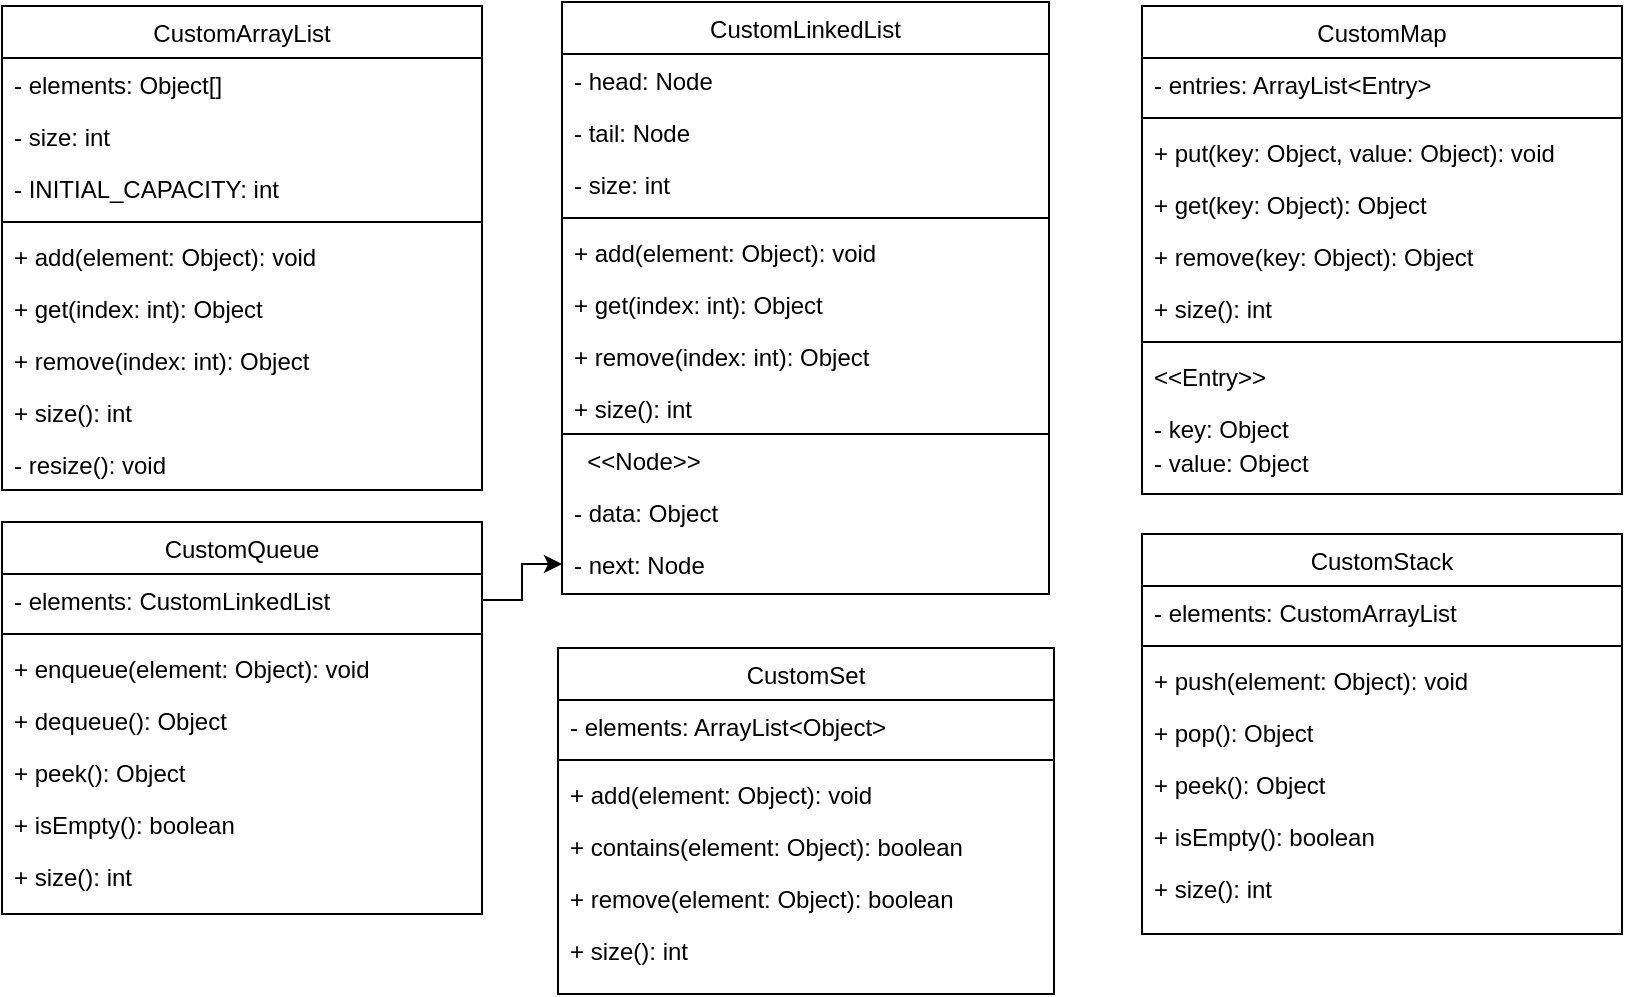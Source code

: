<mxfile version="24.7.8">
  <diagram id="C5RBs43oDa-KdzZeNtuy" name="Page-1">
    <mxGraphModel dx="743" dy="717" grid="1" gridSize="10" guides="1" tooltips="1" connect="1" arrows="1" fold="1" page="1" pageScale="1" pageWidth="827" pageHeight="1169" math="0" shadow="0">
      <root>
        <mxCell id="WIyWlLk6GJQsqaUBKTNV-0" />
        <mxCell id="WIyWlLk6GJQsqaUBKTNV-1" parent="WIyWlLk6GJQsqaUBKTNV-0" />
        <mxCell id="NdfGQ0tNjj9KZ_fZnTuH-19" value="CustomArrayList" style="swimlane;fontStyle=0;align=center;verticalAlign=top;childLayout=stackLayout;horizontal=1;startSize=26;horizontalStack=0;resizeParent=1;resizeLast=0;collapsible=1;marginBottom=0;rounded=0;shadow=0;strokeWidth=1;" vertex="1" parent="WIyWlLk6GJQsqaUBKTNV-1">
          <mxGeometry x="10" y="16" width="240" height="242" as="geometry">
            <mxRectangle x="550" y="140" width="160" height="26" as="alternateBounds" />
          </mxGeometry>
        </mxCell>
        <mxCell id="NdfGQ0tNjj9KZ_fZnTuH-20" value="- elements: Object[]" style="text;align=left;verticalAlign=top;spacingLeft=4;spacingRight=4;overflow=hidden;rotatable=0;points=[[0,0.5],[1,0.5]];portConstraint=eastwest;" vertex="1" parent="NdfGQ0tNjj9KZ_fZnTuH-19">
          <mxGeometry y="26" width="240" height="26" as="geometry" />
        </mxCell>
        <mxCell id="NdfGQ0tNjj9KZ_fZnTuH-21" value="- size: int" style="text;align=left;verticalAlign=top;spacingLeft=4;spacingRight=4;overflow=hidden;rotatable=0;points=[[0,0.5],[1,0.5]];portConstraint=eastwest;rounded=0;shadow=0;html=0;" vertex="1" parent="NdfGQ0tNjj9KZ_fZnTuH-19">
          <mxGeometry y="52" width="240" height="26" as="geometry" />
        </mxCell>
        <mxCell id="NdfGQ0tNjj9KZ_fZnTuH-22" value="- INITIAL_CAPACITY: int" style="text;align=left;verticalAlign=top;spacingLeft=4;spacingRight=4;overflow=hidden;rotatable=0;points=[[0,0.5],[1,0.5]];portConstraint=eastwest;rounded=0;shadow=0;html=0;" vertex="1" parent="NdfGQ0tNjj9KZ_fZnTuH-19">
          <mxGeometry y="78" width="240" height="26" as="geometry" />
        </mxCell>
        <mxCell id="NdfGQ0tNjj9KZ_fZnTuH-25" value="" style="line;html=1;strokeWidth=1;align=left;verticalAlign=middle;spacingTop=-1;spacingLeft=3;spacingRight=3;rotatable=0;labelPosition=right;points=[];portConstraint=eastwest;" vertex="1" parent="NdfGQ0tNjj9KZ_fZnTuH-19">
          <mxGeometry y="104" width="240" height="8" as="geometry" />
        </mxCell>
        <mxCell id="NdfGQ0tNjj9KZ_fZnTuH-26" value="+ add(element: Object): void" style="text;align=left;verticalAlign=top;spacingLeft=4;spacingRight=4;overflow=hidden;rotatable=0;points=[[0,0.5],[1,0.5]];portConstraint=eastwest;" vertex="1" parent="NdfGQ0tNjj9KZ_fZnTuH-19">
          <mxGeometry y="112" width="240" height="26" as="geometry" />
        </mxCell>
        <mxCell id="NdfGQ0tNjj9KZ_fZnTuH-27" value="+ get(index: int): Object" style="text;align=left;verticalAlign=top;spacingLeft=4;spacingRight=4;overflow=hidden;rotatable=0;points=[[0,0.5],[1,0.5]];portConstraint=eastwest;" vertex="1" parent="NdfGQ0tNjj9KZ_fZnTuH-19">
          <mxGeometry y="138" width="240" height="26" as="geometry" />
        </mxCell>
        <mxCell id="NdfGQ0tNjj9KZ_fZnTuH-74" value="+ remove(index: int): Object" style="text;align=left;verticalAlign=top;spacingLeft=4;spacingRight=4;overflow=hidden;rotatable=0;points=[[0,0.5],[1,0.5]];portConstraint=eastwest;" vertex="1" parent="NdfGQ0tNjj9KZ_fZnTuH-19">
          <mxGeometry y="164" width="240" height="26" as="geometry" />
        </mxCell>
        <mxCell id="NdfGQ0tNjj9KZ_fZnTuH-73" value="+ size(): int" style="text;align=left;verticalAlign=top;spacingLeft=4;spacingRight=4;overflow=hidden;rotatable=0;points=[[0,0.5],[1,0.5]];portConstraint=eastwest;" vertex="1" parent="NdfGQ0tNjj9KZ_fZnTuH-19">
          <mxGeometry y="190" width="240" height="26" as="geometry" />
        </mxCell>
        <mxCell id="NdfGQ0tNjj9KZ_fZnTuH-75" value="- resize(): void" style="text;align=left;verticalAlign=top;spacingLeft=4;spacingRight=4;overflow=hidden;rotatable=0;points=[[0,0.5],[1,0.5]];portConstraint=eastwest;" vertex="1" parent="NdfGQ0tNjj9KZ_fZnTuH-19">
          <mxGeometry y="216" width="240" height="26" as="geometry" />
        </mxCell>
        <mxCell id="NdfGQ0tNjj9KZ_fZnTuH-28" value="CustomLinkedList" style="swimlane;fontStyle=0;align=center;verticalAlign=top;childLayout=stackLayout;horizontal=1;startSize=26;horizontalStack=0;resizeParent=1;resizeLast=0;collapsible=1;marginBottom=0;rounded=0;shadow=0;strokeWidth=1;" vertex="1" parent="WIyWlLk6GJQsqaUBKTNV-1">
          <mxGeometry x="290" y="14" width="243.5" height="296" as="geometry">
            <mxRectangle x="550" y="140" width="160" height="26" as="alternateBounds" />
          </mxGeometry>
        </mxCell>
        <mxCell id="NdfGQ0tNjj9KZ_fZnTuH-29" value="- head: Node" style="text;align=left;verticalAlign=top;spacingLeft=4;spacingRight=4;overflow=hidden;rotatable=0;points=[[0,0.5],[1,0.5]];portConstraint=eastwest;" vertex="1" parent="NdfGQ0tNjj9KZ_fZnTuH-28">
          <mxGeometry y="26" width="243.5" height="26" as="geometry" />
        </mxCell>
        <mxCell id="NdfGQ0tNjj9KZ_fZnTuH-30" value="- tail: Node" style="text;align=left;verticalAlign=top;spacingLeft=4;spacingRight=4;overflow=hidden;rotatable=0;points=[[0,0.5],[1,0.5]];portConstraint=eastwest;rounded=0;shadow=0;html=0;" vertex="1" parent="NdfGQ0tNjj9KZ_fZnTuH-28">
          <mxGeometry y="52" width="243.5" height="26" as="geometry" />
        </mxCell>
        <mxCell id="NdfGQ0tNjj9KZ_fZnTuH-31" value="- size: int" style="text;align=left;verticalAlign=top;spacingLeft=4;spacingRight=4;overflow=hidden;rotatable=0;points=[[0,0.5],[1,0.5]];portConstraint=eastwest;rounded=0;shadow=0;html=0;" vertex="1" parent="NdfGQ0tNjj9KZ_fZnTuH-28">
          <mxGeometry y="78" width="243.5" height="26" as="geometry" />
        </mxCell>
        <mxCell id="NdfGQ0tNjj9KZ_fZnTuH-34" value="" style="line;html=1;strokeWidth=1;align=left;verticalAlign=middle;spacingTop=-1;spacingLeft=3;spacingRight=3;rotatable=0;labelPosition=right;points=[];portConstraint=eastwest;" vertex="1" parent="NdfGQ0tNjj9KZ_fZnTuH-28">
          <mxGeometry y="104" width="243.5" height="8" as="geometry" />
        </mxCell>
        <mxCell id="NdfGQ0tNjj9KZ_fZnTuH-35" value="+ add(element: Object): void" style="text;align=left;verticalAlign=top;spacingLeft=4;spacingRight=4;overflow=hidden;rotatable=0;points=[[0,0.5],[1,0.5]];portConstraint=eastwest;" vertex="1" parent="NdfGQ0tNjj9KZ_fZnTuH-28">
          <mxGeometry y="112" width="243.5" height="26" as="geometry" />
        </mxCell>
        <mxCell id="NdfGQ0tNjj9KZ_fZnTuH-36" value="+ get(index: int): Object" style="text;align=left;verticalAlign=top;spacingLeft=4;spacingRight=4;overflow=hidden;rotatable=0;points=[[0,0.5],[1,0.5]];portConstraint=eastwest;" vertex="1" parent="NdfGQ0tNjj9KZ_fZnTuH-28">
          <mxGeometry y="138" width="243.5" height="26" as="geometry" />
        </mxCell>
        <mxCell id="NdfGQ0tNjj9KZ_fZnTuH-80" value="+ remove(index: int): Object" style="text;align=left;verticalAlign=top;spacingLeft=4;spacingRight=4;overflow=hidden;rotatable=0;points=[[0,0.5],[1,0.5]];portConstraint=eastwest;" vertex="1" parent="NdfGQ0tNjj9KZ_fZnTuH-28">
          <mxGeometry y="164" width="243.5" height="26" as="geometry" />
        </mxCell>
        <mxCell id="NdfGQ0tNjj9KZ_fZnTuH-78" value="+ size(): int" style="text;align=left;verticalAlign=top;spacingLeft=4;spacingRight=4;overflow=hidden;rotatable=0;points=[[0,0.5],[1,0.5]];portConstraint=eastwest;" vertex="1" parent="NdfGQ0tNjj9KZ_fZnTuH-28">
          <mxGeometry y="190" width="243.5" height="26" as="geometry" />
        </mxCell>
        <mxCell id="NdfGQ0tNjj9KZ_fZnTuH-77" value="  &lt;&lt;Node&gt;&gt;" style="text;align=left;verticalAlign=top;spacingLeft=4;spacingRight=4;overflow=hidden;rotatable=0;points=[[0,0.5],[1,0.5]];portConstraint=eastwest;" vertex="1" parent="NdfGQ0tNjj9KZ_fZnTuH-28">
          <mxGeometry y="216" width="243.5" height="26" as="geometry" />
        </mxCell>
        <mxCell id="NdfGQ0tNjj9KZ_fZnTuH-76" value="- data: Object" style="text;align=left;verticalAlign=top;spacingLeft=4;spacingRight=4;overflow=hidden;rotatable=0;points=[[0,0.5],[1,0.5]];portConstraint=eastwest;" vertex="1" parent="NdfGQ0tNjj9KZ_fZnTuH-28">
          <mxGeometry y="242" width="243.5" height="26" as="geometry" />
        </mxCell>
        <mxCell id="NdfGQ0tNjj9KZ_fZnTuH-79" value="- next: Node" style="text;align=left;verticalAlign=top;spacingLeft=4;spacingRight=4;overflow=hidden;rotatable=0;points=[[0,0.5],[1,0.5]];portConstraint=eastwest;" vertex="1" parent="NdfGQ0tNjj9KZ_fZnTuH-28">
          <mxGeometry y="268" width="243.5" height="26" as="geometry" />
        </mxCell>
        <mxCell id="NdfGQ0tNjj9KZ_fZnTuH-37" value="CustomMap" style="swimlane;fontStyle=0;align=center;verticalAlign=top;childLayout=stackLayout;horizontal=1;startSize=26;horizontalStack=0;resizeParent=1;resizeLast=0;collapsible=1;marginBottom=0;rounded=0;shadow=0;strokeWidth=1;" vertex="1" parent="WIyWlLk6GJQsqaUBKTNV-1">
          <mxGeometry x="580" y="16" width="240" height="244" as="geometry">
            <mxRectangle x="550" y="140" width="160" height="26" as="alternateBounds" />
          </mxGeometry>
        </mxCell>
        <mxCell id="NdfGQ0tNjj9KZ_fZnTuH-38" value="- entries: ArrayList&lt;Entry&gt;" style="text;align=left;verticalAlign=top;spacingLeft=4;spacingRight=4;overflow=hidden;rotatable=0;points=[[0,0.5],[1,0.5]];portConstraint=eastwest;" vertex="1" parent="NdfGQ0tNjj9KZ_fZnTuH-37">
          <mxGeometry y="26" width="240" height="26" as="geometry" />
        </mxCell>
        <mxCell id="NdfGQ0tNjj9KZ_fZnTuH-83" value="" style="line;html=1;strokeWidth=1;align=left;verticalAlign=middle;spacingTop=-1;spacingLeft=3;spacingRight=3;rotatable=0;labelPosition=right;points=[];portConstraint=eastwest;" vertex="1" parent="NdfGQ0tNjj9KZ_fZnTuH-37">
          <mxGeometry y="52" width="240" height="8" as="geometry" />
        </mxCell>
        <mxCell id="NdfGQ0tNjj9KZ_fZnTuH-39" value="+ put(key: Object, value: Object): void" style="text;align=left;verticalAlign=top;spacingLeft=4;spacingRight=4;overflow=hidden;rotatable=0;points=[[0,0.5],[1,0.5]];portConstraint=eastwest;rounded=0;shadow=0;html=0;" vertex="1" parent="NdfGQ0tNjj9KZ_fZnTuH-37">
          <mxGeometry y="60" width="240" height="26" as="geometry" />
        </mxCell>
        <mxCell id="NdfGQ0tNjj9KZ_fZnTuH-40" value="+ get(key: Object): Object" style="text;align=left;verticalAlign=top;spacingLeft=4;spacingRight=4;overflow=hidden;rotatable=0;points=[[0,0.5],[1,0.5]];portConstraint=eastwest;rounded=0;shadow=0;html=0;" vertex="1" parent="NdfGQ0tNjj9KZ_fZnTuH-37">
          <mxGeometry y="86" width="240" height="26" as="geometry" />
        </mxCell>
        <mxCell id="NdfGQ0tNjj9KZ_fZnTuH-41" value="+ remove(key: Object): Object" style="text;align=left;verticalAlign=top;spacingLeft=4;spacingRight=4;overflow=hidden;rotatable=0;points=[[0,0.5],[1,0.5]];portConstraint=eastwest;rounded=0;shadow=0;html=0;" vertex="1" parent="NdfGQ0tNjj9KZ_fZnTuH-37">
          <mxGeometry y="112" width="240" height="26" as="geometry" />
        </mxCell>
        <mxCell id="NdfGQ0tNjj9KZ_fZnTuH-42" value="+ size(): int" style="text;align=left;verticalAlign=top;spacingLeft=4;spacingRight=4;overflow=hidden;rotatable=0;points=[[0,0.5],[1,0.5]];portConstraint=eastwest;rounded=0;shadow=0;html=0;" vertex="1" parent="NdfGQ0tNjj9KZ_fZnTuH-37">
          <mxGeometry y="138" width="240" height="26" as="geometry" />
        </mxCell>
        <mxCell id="NdfGQ0tNjj9KZ_fZnTuH-43" value="" style="line;html=1;strokeWidth=1;align=left;verticalAlign=middle;spacingTop=-1;spacingLeft=3;spacingRight=3;rotatable=0;labelPosition=right;points=[];portConstraint=eastwest;" vertex="1" parent="NdfGQ0tNjj9KZ_fZnTuH-37">
          <mxGeometry y="164" width="240" height="8" as="geometry" />
        </mxCell>
        <mxCell id="NdfGQ0tNjj9KZ_fZnTuH-44" value="&lt;&lt;Entry&gt;&gt; " style="text;align=left;verticalAlign=top;spacingLeft=4;spacingRight=4;overflow=hidden;rotatable=0;points=[[0,0.5],[1,0.5]];portConstraint=eastwest;" vertex="1" parent="NdfGQ0tNjj9KZ_fZnTuH-37">
          <mxGeometry y="172" width="240" height="26" as="geometry" />
        </mxCell>
        <mxCell id="NdfGQ0tNjj9KZ_fZnTuH-45" value="- key: Object" style="text;align=left;verticalAlign=top;spacingLeft=4;spacingRight=4;overflow=hidden;rotatable=0;points=[[0,0.5],[1,0.5]];portConstraint=eastwest;" vertex="1" parent="NdfGQ0tNjj9KZ_fZnTuH-37">
          <mxGeometry y="198" width="240" height="26" as="geometry" />
        </mxCell>
        <mxCell id="NdfGQ0tNjj9KZ_fZnTuH-46" value="CustomQueue" style="swimlane;fontStyle=0;align=center;verticalAlign=top;childLayout=stackLayout;horizontal=1;startSize=26;horizontalStack=0;resizeParent=1;resizeLast=0;collapsible=1;marginBottom=0;rounded=0;shadow=0;strokeWidth=1;" vertex="1" parent="WIyWlLk6GJQsqaUBKTNV-1">
          <mxGeometry x="10" y="274" width="240" height="196" as="geometry">
            <mxRectangle x="550" y="140" width="160" height="26" as="alternateBounds" />
          </mxGeometry>
        </mxCell>
        <mxCell id="NdfGQ0tNjj9KZ_fZnTuH-47" value="- elements: CustomLinkedList" style="text;align=left;verticalAlign=top;spacingLeft=4;spacingRight=4;overflow=hidden;rotatable=0;points=[[0,0.5],[1,0.5]];portConstraint=eastwest;" vertex="1" parent="NdfGQ0tNjj9KZ_fZnTuH-46">
          <mxGeometry y="26" width="240" height="26" as="geometry" />
        </mxCell>
        <mxCell id="NdfGQ0tNjj9KZ_fZnTuH-52" value="" style="line;html=1;strokeWidth=1;align=left;verticalAlign=middle;spacingTop=-1;spacingLeft=3;spacingRight=3;rotatable=0;labelPosition=right;points=[];portConstraint=eastwest;" vertex="1" parent="NdfGQ0tNjj9KZ_fZnTuH-46">
          <mxGeometry y="52" width="240" height="8" as="geometry" />
        </mxCell>
        <mxCell id="NdfGQ0tNjj9KZ_fZnTuH-48" value="+ enqueue(element: Object): void" style="text;align=left;verticalAlign=top;spacingLeft=4;spacingRight=4;overflow=hidden;rotatable=0;points=[[0,0.5],[1,0.5]];portConstraint=eastwest;rounded=0;shadow=0;html=0;" vertex="1" parent="NdfGQ0tNjj9KZ_fZnTuH-46">
          <mxGeometry y="60" width="240" height="26" as="geometry" />
        </mxCell>
        <mxCell id="NdfGQ0tNjj9KZ_fZnTuH-50" value="+ dequeue(): Object" style="text;align=left;verticalAlign=top;spacingLeft=4;spacingRight=4;overflow=hidden;rotatable=0;points=[[0,0.5],[1,0.5]];portConstraint=eastwest;rounded=0;shadow=0;html=0;" vertex="1" parent="NdfGQ0tNjj9KZ_fZnTuH-46">
          <mxGeometry y="86" width="240" height="26" as="geometry" />
        </mxCell>
        <mxCell id="NdfGQ0tNjj9KZ_fZnTuH-51" value="+ peek(): Object" style="text;align=left;verticalAlign=top;spacingLeft=4;spacingRight=4;overflow=hidden;rotatable=0;points=[[0,0.5],[1,0.5]];portConstraint=eastwest;rounded=0;shadow=0;html=0;" vertex="1" parent="NdfGQ0tNjj9KZ_fZnTuH-46">
          <mxGeometry y="112" width="240" height="26" as="geometry" />
        </mxCell>
        <mxCell id="NdfGQ0tNjj9KZ_fZnTuH-53" value="+ isEmpty(): boolean" style="text;align=left;verticalAlign=top;spacingLeft=4;spacingRight=4;overflow=hidden;rotatable=0;points=[[0,0.5],[1,0.5]];portConstraint=eastwest;" vertex="1" parent="NdfGQ0tNjj9KZ_fZnTuH-46">
          <mxGeometry y="138" width="240" height="26" as="geometry" />
        </mxCell>
        <mxCell id="NdfGQ0tNjj9KZ_fZnTuH-54" value="+ size(): int" style="text;align=left;verticalAlign=top;spacingLeft=4;spacingRight=4;overflow=hidden;rotatable=0;points=[[0,0.5],[1,0.5]];portConstraint=eastwest;" vertex="1" parent="NdfGQ0tNjj9KZ_fZnTuH-46">
          <mxGeometry y="164" width="240" height="26" as="geometry" />
        </mxCell>
        <mxCell id="NdfGQ0tNjj9KZ_fZnTuH-55" value="CustomSet" style="swimlane;fontStyle=0;align=center;verticalAlign=top;childLayout=stackLayout;horizontal=1;startSize=26;horizontalStack=0;resizeParent=1;resizeLast=0;collapsible=1;marginBottom=0;rounded=0;shadow=0;strokeWidth=1;" vertex="1" parent="WIyWlLk6GJQsqaUBKTNV-1">
          <mxGeometry x="288" y="337" width="248" height="173" as="geometry">
            <mxRectangle x="550" y="140" width="160" height="26" as="alternateBounds" />
          </mxGeometry>
        </mxCell>
        <mxCell id="NdfGQ0tNjj9KZ_fZnTuH-56" value="- elements: ArrayList&lt;Object&gt;" style="text;align=left;verticalAlign=top;spacingLeft=4;spacingRight=4;overflow=hidden;rotatable=0;points=[[0,0.5],[1,0.5]];portConstraint=eastwest;" vertex="1" parent="NdfGQ0tNjj9KZ_fZnTuH-55">
          <mxGeometry y="26" width="248" height="26" as="geometry" />
        </mxCell>
        <mxCell id="NdfGQ0tNjj9KZ_fZnTuH-61" value="" style="line;html=1;strokeWidth=1;align=left;verticalAlign=middle;spacingTop=-1;spacingLeft=3;spacingRight=3;rotatable=0;labelPosition=right;points=[];portConstraint=eastwest;" vertex="1" parent="NdfGQ0tNjj9KZ_fZnTuH-55">
          <mxGeometry y="52" width="248" height="8" as="geometry" />
        </mxCell>
        <mxCell id="NdfGQ0tNjj9KZ_fZnTuH-57" value="+ add(element: Object): void" style="text;align=left;verticalAlign=top;spacingLeft=4;spacingRight=4;overflow=hidden;rotatable=0;points=[[0,0.5],[1,0.5]];portConstraint=eastwest;rounded=0;shadow=0;html=0;" vertex="1" parent="NdfGQ0tNjj9KZ_fZnTuH-55">
          <mxGeometry y="60" width="248" height="26" as="geometry" />
        </mxCell>
        <mxCell id="NdfGQ0tNjj9KZ_fZnTuH-58" value="+ contains(element: Object): boolean" style="text;align=left;verticalAlign=top;spacingLeft=4;spacingRight=4;overflow=hidden;rotatable=0;points=[[0,0.5],[1,0.5]];portConstraint=eastwest;rounded=0;shadow=0;html=0;" vertex="1" parent="NdfGQ0tNjj9KZ_fZnTuH-55">
          <mxGeometry y="86" width="248" height="26" as="geometry" />
        </mxCell>
        <mxCell id="NdfGQ0tNjj9KZ_fZnTuH-59" value="+ remove(element: Object): boolean" style="text;align=left;verticalAlign=top;spacingLeft=4;spacingRight=4;overflow=hidden;rotatable=0;points=[[0,0.5],[1,0.5]];portConstraint=eastwest;rounded=0;shadow=0;html=0;" vertex="1" parent="NdfGQ0tNjj9KZ_fZnTuH-55">
          <mxGeometry y="112" width="248" height="26" as="geometry" />
        </mxCell>
        <mxCell id="NdfGQ0tNjj9KZ_fZnTuH-60" value="+ size(): int" style="text;align=left;verticalAlign=top;spacingLeft=4;spacingRight=4;overflow=hidden;rotatable=0;points=[[0,0.5],[1,0.5]];portConstraint=eastwest;rounded=0;shadow=0;html=0;" vertex="1" parent="NdfGQ0tNjj9KZ_fZnTuH-55">
          <mxGeometry y="138" width="248" height="26" as="geometry" />
        </mxCell>
        <mxCell id="NdfGQ0tNjj9KZ_fZnTuH-64" value="CustomStack" style="swimlane;fontStyle=0;align=center;verticalAlign=top;childLayout=stackLayout;horizontal=1;startSize=26;horizontalStack=0;resizeParent=1;resizeLast=0;collapsible=1;marginBottom=0;rounded=0;shadow=0;strokeWidth=1;" vertex="1" parent="WIyWlLk6GJQsqaUBKTNV-1">
          <mxGeometry x="580" y="280" width="240" height="200" as="geometry">
            <mxRectangle x="550" y="140" width="160" height="26" as="alternateBounds" />
          </mxGeometry>
        </mxCell>
        <mxCell id="NdfGQ0tNjj9KZ_fZnTuH-65" value="- elements: CustomArrayList" style="text;align=left;verticalAlign=top;spacingLeft=4;spacingRight=4;overflow=hidden;rotatable=0;points=[[0,0.5],[1,0.5]];portConstraint=eastwest;" vertex="1" parent="NdfGQ0tNjj9KZ_fZnTuH-64">
          <mxGeometry y="26" width="240" height="26" as="geometry" />
        </mxCell>
        <mxCell id="NdfGQ0tNjj9KZ_fZnTuH-70" value="" style="line;html=1;strokeWidth=1;align=left;verticalAlign=middle;spacingTop=-1;spacingLeft=3;spacingRight=3;rotatable=0;labelPosition=right;points=[];portConstraint=eastwest;" vertex="1" parent="NdfGQ0tNjj9KZ_fZnTuH-64">
          <mxGeometry y="52" width="240" height="8" as="geometry" />
        </mxCell>
        <mxCell id="NdfGQ0tNjj9KZ_fZnTuH-66" value="+ push(element: Object): void" style="text;align=left;verticalAlign=top;spacingLeft=4;spacingRight=4;overflow=hidden;rotatable=0;points=[[0,0.5],[1,0.5]];portConstraint=eastwest;rounded=0;shadow=0;html=0;" vertex="1" parent="NdfGQ0tNjj9KZ_fZnTuH-64">
          <mxGeometry y="60" width="240" height="26" as="geometry" />
        </mxCell>
        <mxCell id="NdfGQ0tNjj9KZ_fZnTuH-67" value="+ pop(): Object                  " style="text;align=left;verticalAlign=top;spacingLeft=4;spacingRight=4;overflow=hidden;rotatable=0;points=[[0,0.5],[1,0.5]];portConstraint=eastwest;rounded=0;shadow=0;html=0;" vertex="1" parent="NdfGQ0tNjj9KZ_fZnTuH-64">
          <mxGeometry y="86" width="240" height="26" as="geometry" />
        </mxCell>
        <mxCell id="NdfGQ0tNjj9KZ_fZnTuH-68" value="+ peek(): Object" style="text;align=left;verticalAlign=top;spacingLeft=4;spacingRight=4;overflow=hidden;rotatable=0;points=[[0,0.5],[1,0.5]];portConstraint=eastwest;rounded=0;shadow=0;html=0;" vertex="1" parent="NdfGQ0tNjj9KZ_fZnTuH-64">
          <mxGeometry y="112" width="240" height="26" as="geometry" />
        </mxCell>
        <mxCell id="NdfGQ0tNjj9KZ_fZnTuH-69" value="+ isEmpty(): boolean" style="text;align=left;verticalAlign=top;spacingLeft=4;spacingRight=4;overflow=hidden;rotatable=0;points=[[0,0.5],[1,0.5]];portConstraint=eastwest;rounded=0;shadow=0;html=0;" vertex="1" parent="NdfGQ0tNjj9KZ_fZnTuH-64">
          <mxGeometry y="138" width="240" height="26" as="geometry" />
        </mxCell>
        <mxCell id="NdfGQ0tNjj9KZ_fZnTuH-71" value="+ size(): int " style="text;align=left;verticalAlign=top;spacingLeft=4;spacingRight=4;overflow=hidden;rotatable=0;points=[[0,0.5],[1,0.5]];portConstraint=eastwest;" vertex="1" parent="NdfGQ0tNjj9KZ_fZnTuH-64">
          <mxGeometry y="164" width="240" height="26" as="geometry" />
        </mxCell>
        <mxCell id="NdfGQ0tNjj9KZ_fZnTuH-81" value="" style="line;html=1;strokeWidth=1;align=left;verticalAlign=middle;spacingTop=-1;spacingLeft=3;spacingRight=3;rotatable=0;labelPosition=right;points=[];portConstraint=eastwest;" vertex="1" parent="WIyWlLk6GJQsqaUBKTNV-1">
          <mxGeometry x="290" y="226" width="243.5" height="8" as="geometry" />
        </mxCell>
        <mxCell id="NdfGQ0tNjj9KZ_fZnTuH-82" value="- value: Object" style="text;align=left;verticalAlign=top;spacingLeft=4;spacingRight=4;overflow=hidden;rotatable=0;points=[[0,0.5],[1,0.5]];portConstraint=eastwest;" vertex="1" parent="WIyWlLk6GJQsqaUBKTNV-1">
          <mxGeometry x="580" y="231" width="240" height="20" as="geometry" />
        </mxCell>
        <mxCell id="NdfGQ0tNjj9KZ_fZnTuH-85" style="edgeStyle=orthogonalEdgeStyle;rounded=0;orthogonalLoop=1;jettySize=auto;html=1;exitX=1;exitY=0.5;exitDx=0;exitDy=0;entryX=0;entryY=0.5;entryDx=0;entryDy=0;" edge="1" parent="WIyWlLk6GJQsqaUBKTNV-1" source="NdfGQ0tNjj9KZ_fZnTuH-47" target="NdfGQ0tNjj9KZ_fZnTuH-79">
          <mxGeometry relative="1" as="geometry" />
        </mxCell>
      </root>
    </mxGraphModel>
  </diagram>
</mxfile>
